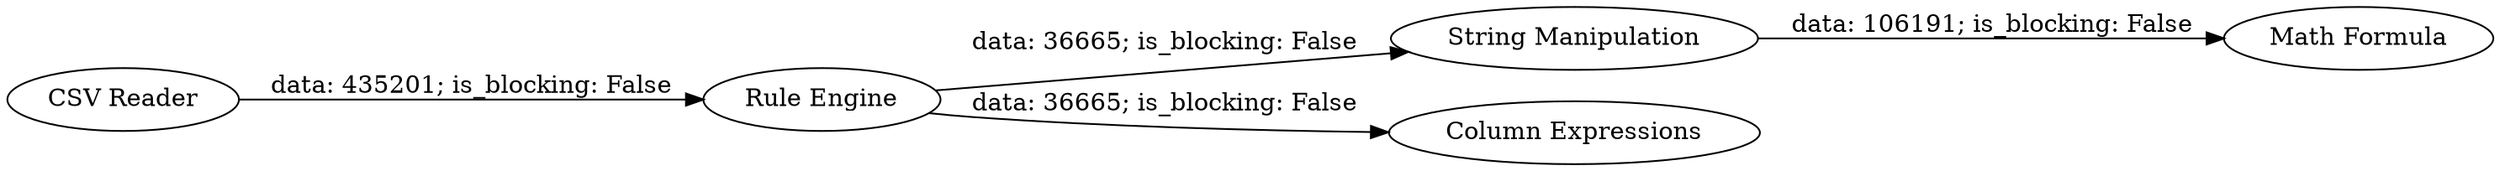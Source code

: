 digraph {
	"-3087176763268835497_2" [label="String Manipulation"]
	"-3087176763268835497_3" [label="Column Expressions"]
	"-3087176763268835497_5" [label="CSV Reader"]
	"-3087176763268835497_4" [label="Math Formula"]
	"-3087176763268835497_1" [label="Rule Engine"]
	"-3087176763268835497_5" -> "-3087176763268835497_1" [label="data: 435201; is_blocking: False"]
	"-3087176763268835497_2" -> "-3087176763268835497_4" [label="data: 106191; is_blocking: False"]
	"-3087176763268835497_1" -> "-3087176763268835497_3" [label="data: 36665; is_blocking: False"]
	"-3087176763268835497_1" -> "-3087176763268835497_2" [label="data: 36665; is_blocking: False"]
	rankdir=LR
}
